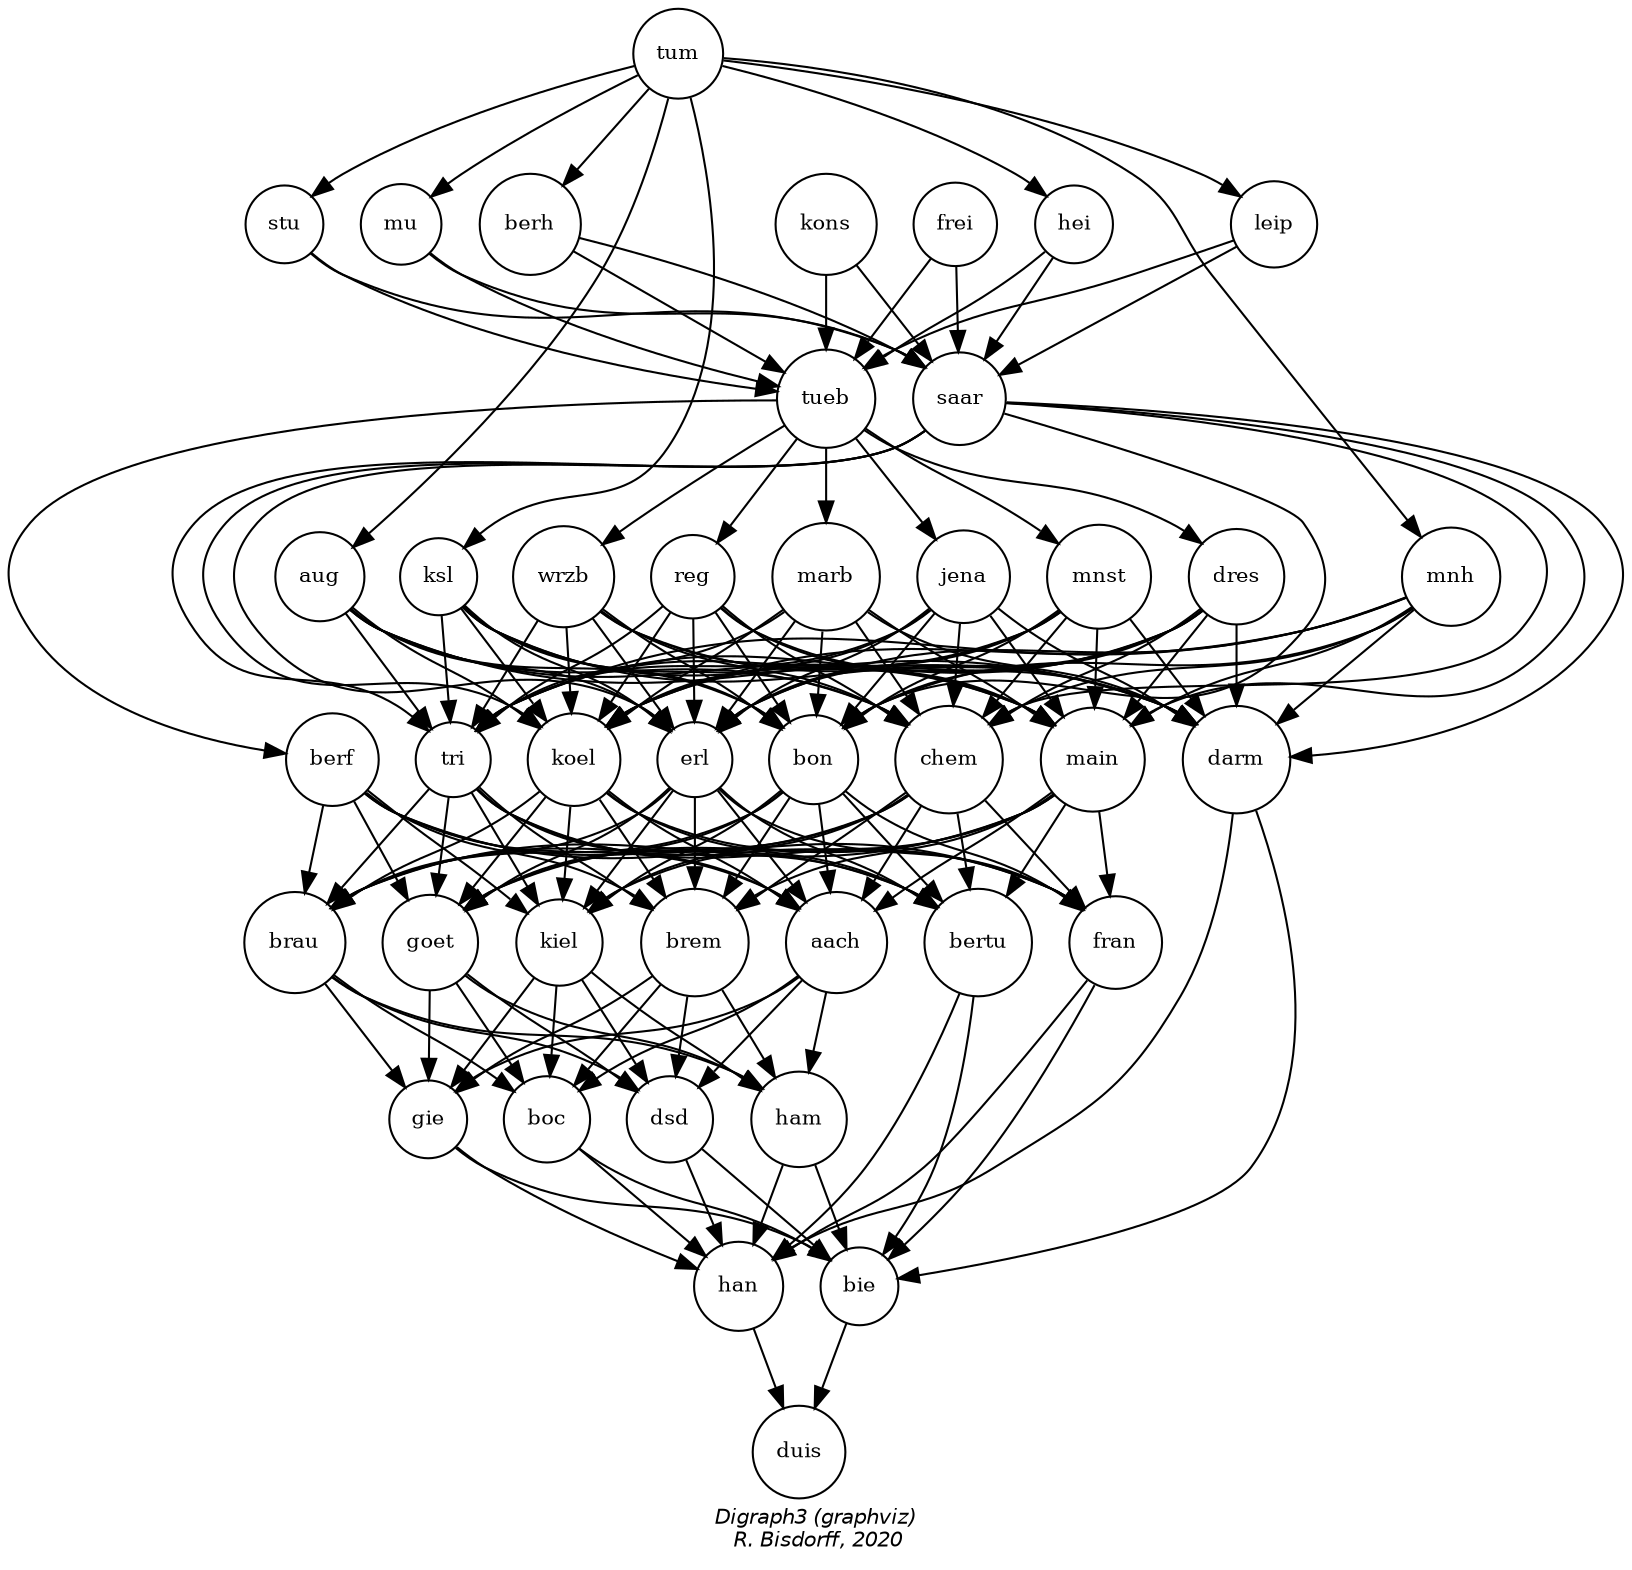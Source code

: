 digraph G {
graph [ ordering = out, fontname = "Helvetica-Oblique",
 fontsize = 12,
 label = "\Digraph3 (graphviz)\n R. Bisdorff, 2020", size="12,12",fontsize=10];
wrzb [shape = "circle", label = "wrzb", fontsize=10];
stu [shape = "circle", label = "stu", fontsize=10];
tri [shape = "circle", label = "tri", fontsize=10];
bertu [shape = "circle", label = "bertu", fontsize=10];
aug [shape = "circle", label = "aug", fontsize=10];
saar [shape = "circle", label = "saar", fontsize=10];
ksl [shape = "circle", label = "ksl", fontsize=10];
erl [shape = "circle", label = "erl", fontsize=10];
mnst [shape = "circle", label = "mnst", fontsize=10];
ham [shape = "circle", label = "ham", fontsize=10];
hei [shape = "circle", label = "hei", fontsize=10];
kiel [shape = "circle", label = "kiel", fontsize=10];
dres [shape = "circle", label = "dres", fontsize=10];
tum [shape = "circle", label = "tum", fontsize=10];
darm [shape = "circle", label = "darm", fontsize=10];
berf [shape = "circle", label = "berf", fontsize=10];
gie [shape = "circle", label = "gie", fontsize=10];
mu [shape = "circle", label = "mu", fontsize=10];
koel [shape = "circle", label = "koel", fontsize=10];
jena [shape = "circle", label = "jena", fontsize=10];
kons [shape = "circle", label = "kons", fontsize=10];
dsd [shape = "circle", label = "dsd", fontsize=10];
duis [shape = "circle", label = "duis", fontsize=10];
han [shape = "circle", label = "han", fontsize=10];
tueb [shape = "circle", label = "tueb", fontsize=10];
mnh [shape = "circle", label = "mnh", fontsize=10];
bie [shape = "circle", label = "bie", fontsize=10];
brau [shape = "circle", label = "brau", fontsize=10];
marb [shape = "circle", label = "marb", fontsize=10];
berh [shape = "circle", label = "berh", fontsize=10];
fran [shape = "circle", label = "fran", fontsize=10];
chem [shape = "circle", label = "chem", fontsize=10];
leip [shape = "circle", label = "leip", fontsize=10];
main [shape = "circle", label = "main", fontsize=10];
reg [shape = "circle", label = "reg", fontsize=10];
boc [shape = "circle", label = "boc", fontsize=10];
goet [shape = "circle", label = "goet", fontsize=10];
bon [shape = "circle", label = "bon", fontsize=10];
frei [shape = "circle", label = "frei", fontsize=10];
brem [shape = "circle", label = "brem", fontsize=10];
aach [shape = "circle", label = "aach", fontsize=10];
{ rank = 0; frei; kons; tum; }
{ rank = 1; stu; mu; berh; aug; ksl; hei; mnh; leip; }
{ rank = 2; tueb; saar; }
{ rank = 3; berf; wrzb; reg; marb; jena; mnst; dres; }
{ rank = 4; tri; koel; erl; bon; chem; main; }
{ rank = 5; brau; goet; kiel; brem; aach; }
{ rank = 6; gie; boc; bertu; dsd; ham; fran; darm; }
{ rank = 7; han; bie; }
{ rank = 8; duis; }
frei-> tueb [style="setlinewidth(1)",color=black] ;
frei-> saar [style="setlinewidth(1)",color=black] ;
kons-> tueb [style="setlinewidth(1)",color=black] ;
kons-> saar [style="setlinewidth(1)",color=black] ;
tum-> stu [style="setlinewidth(1)",color=black] ;
tum-> mu [style="setlinewidth(1)",color=black] ;
tum-> berh [style="setlinewidth(1)",color=black] ;
tum-> aug [style="setlinewidth(1)",color=black] ;
tum-> ksl [style="setlinewidth(1)",color=black] ;
tum-> hei [style="setlinewidth(1)",color=black] ;
tum-> mnh [style="setlinewidth(1)",color=black] ;
tum-> leip [style="setlinewidth(1)",color=black] ;
stu-> tueb [style="setlinewidth(1)",color=black] ;
stu-> saar [style="setlinewidth(1)",color=black] ;
mu-> tueb [style="setlinewidth(1)",color=black] ;
mu-> saar [style="setlinewidth(1)",color=black] ;
berh-> tueb [style="setlinewidth(1)",color=black] ;
berh-> saar [style="setlinewidth(1)",color=black] ;
aug-> tri [style="setlinewidth(1)",color=black] ;
aug-> koel [style="setlinewidth(1)",color=black] ;
aug-> erl [style="setlinewidth(1)",color=black] ;
aug-> bon [style="setlinewidth(1)",color=black] ;
aug-> chem [style="setlinewidth(1)",color=black] ;
aug-> main [style="setlinewidth(1)",color=black] ;
aug-> darm [style="setlinewidth(1)",color=black] ;
ksl-> tri [style="setlinewidth(1)",color=black] ;
ksl-> koel [style="setlinewidth(1)",color=black] ;
ksl-> erl [style="setlinewidth(1)",color=black] ;
ksl-> bon [style="setlinewidth(1)",color=black] ;
ksl-> chem [style="setlinewidth(1)",color=black] ;
ksl-> main [style="setlinewidth(1)",color=black] ;
ksl-> darm [style="setlinewidth(1)",color=black] ;
hei-> tueb [style="setlinewidth(1)",color=black] ;
hei-> saar [style="setlinewidth(1)",color=black] ;
mnh-> tri [style="setlinewidth(1)",color=black] ;
mnh-> koel [style="setlinewidth(1)",color=black] ;
mnh-> erl [style="setlinewidth(1)",color=black] ;
mnh-> bon [style="setlinewidth(1)",color=black] ;
mnh-> chem [style="setlinewidth(1)",color=black] ;
mnh-> main [style="setlinewidth(1)",color=black] ;
mnh-> darm [style="setlinewidth(1)",color=black] ;
leip-> tueb [style="setlinewidth(1)",color=black] ;
leip-> saar [style="setlinewidth(1)",color=black] ;
tueb-> berf [style="setlinewidth(1)",color=black] ;
tueb-> wrzb [style="setlinewidth(1)",color=black] ;
tueb-> reg [style="setlinewidth(1)",color=black] ;
tueb-> marb [style="setlinewidth(1)",color=black] ;
tueb-> jena [style="setlinewidth(1)",color=black] ;
tueb-> mnst [style="setlinewidth(1)",color=black] ;
tueb-> dres [style="setlinewidth(1)",color=black] ;
saar-> tri [style="setlinewidth(1)",color=black] ;
saar-> koel [style="setlinewidth(1)",color=black] ;
saar-> erl [style="setlinewidth(1)",color=black] ;
saar-> bon [style="setlinewidth(1)",color=black] ;
saar-> chem [style="setlinewidth(1)",color=black] ;
saar-> main [style="setlinewidth(1)",color=black] ;
saar-> darm [style="setlinewidth(1)",color=black] ;
berf-> brau [style="setlinewidth(1)",color=black] ;
berf-> goet [style="setlinewidth(1)",color=black] ;
berf-> kiel [style="setlinewidth(1)",color=black] ;
berf-> brem [style="setlinewidth(1)",color=black] ;
berf-> aach [style="setlinewidth(1)",color=black] ;
berf-> bertu [style="setlinewidth(1)",color=black] ;
berf-> fran [style="setlinewidth(1)",color=black] ;
wrzb-> tri [style="setlinewidth(1)",color=black] ;
wrzb-> koel [style="setlinewidth(1)",color=black] ;
wrzb-> erl [style="setlinewidth(1)",color=black] ;
wrzb-> bon [style="setlinewidth(1)",color=black] ;
wrzb-> chem [style="setlinewidth(1)",color=black] ;
wrzb-> main [style="setlinewidth(1)",color=black] ;
wrzb-> darm [style="setlinewidth(1)",color=black] ;
reg-> tri [style="setlinewidth(1)",color=black] ;
reg-> koel [style="setlinewidth(1)",color=black] ;
reg-> erl [style="setlinewidth(1)",color=black] ;
reg-> bon [style="setlinewidth(1)",color=black] ;
reg-> chem [style="setlinewidth(1)",color=black] ;
reg-> main [style="setlinewidth(1)",color=black] ;
reg-> darm [style="setlinewidth(1)",color=black] ;
marb-> tri [style="setlinewidth(1)",color=black] ;
marb-> koel [style="setlinewidth(1)",color=black] ;
marb-> erl [style="setlinewidth(1)",color=black] ;
marb-> bon [style="setlinewidth(1)",color=black] ;
marb-> chem [style="setlinewidth(1)",color=black] ;
marb-> main [style="setlinewidth(1)",color=black] ;
marb-> darm [style="setlinewidth(1)",color=black] ;
jena-> tri [style="setlinewidth(1)",color=black] ;
jena-> koel [style="setlinewidth(1)",color=black] ;
jena-> erl [style="setlinewidth(1)",color=black] ;
jena-> bon [style="setlinewidth(1)",color=black] ;
jena-> chem [style="setlinewidth(1)",color=black] ;
jena-> main [style="setlinewidth(1)",color=black] ;
jena-> darm [style="setlinewidth(1)",color=black] ;
mnst-> tri [style="setlinewidth(1)",color=black] ;
mnst-> koel [style="setlinewidth(1)",color=black] ;
mnst-> erl [style="setlinewidth(1)",color=black] ;
mnst-> bon [style="setlinewidth(1)",color=black] ;
mnst-> chem [style="setlinewidth(1)",color=black] ;
mnst-> main [style="setlinewidth(1)",color=black] ;
mnst-> darm [style="setlinewidth(1)",color=black] ;
dres-> tri [style="setlinewidth(1)",color=black] ;
dres-> koel [style="setlinewidth(1)",color=black] ;
dres-> erl [style="setlinewidth(1)",color=black] ;
dres-> bon [style="setlinewidth(1)",color=black] ;
dres-> chem [style="setlinewidth(1)",color=black] ;
dres-> main [style="setlinewidth(1)",color=black] ;
dres-> darm [style="setlinewidth(1)",color=black] ;
tri-> brau [style="setlinewidth(1)",color=black] ;
tri-> goet [style="setlinewidth(1)",color=black] ;
tri-> kiel [style="setlinewidth(1)",color=black] ;
tri-> brem [style="setlinewidth(1)",color=black] ;
tri-> aach [style="setlinewidth(1)",color=black] ;
tri-> bertu [style="setlinewidth(1)",color=black] ;
tri-> fran [style="setlinewidth(1)",color=black] ;
koel-> brau [style="setlinewidth(1)",color=black] ;
koel-> goet [style="setlinewidth(1)",color=black] ;
koel-> kiel [style="setlinewidth(1)",color=black] ;
koel-> brem [style="setlinewidth(1)",color=black] ;
koel-> aach [style="setlinewidth(1)",color=black] ;
koel-> bertu [style="setlinewidth(1)",color=black] ;
koel-> fran [style="setlinewidth(1)",color=black] ;
erl-> brau [style="setlinewidth(1)",color=black] ;
erl-> goet [style="setlinewidth(1)",color=black] ;
erl-> kiel [style="setlinewidth(1)",color=black] ;
erl-> brem [style="setlinewidth(1)",color=black] ;
erl-> aach [style="setlinewidth(1)",color=black] ;
erl-> bertu [style="setlinewidth(1)",color=black] ;
erl-> fran [style="setlinewidth(1)",color=black] ;
bon-> brau [style="setlinewidth(1)",color=black] ;
bon-> goet [style="setlinewidth(1)",color=black] ;
bon-> kiel [style="setlinewidth(1)",color=black] ;
bon-> brem [style="setlinewidth(1)",color=black] ;
bon-> aach [style="setlinewidth(1)",color=black] ;
bon-> bertu [style="setlinewidth(1)",color=black] ;
bon-> fran [style="setlinewidth(1)",color=black] ;
chem-> brau [style="setlinewidth(1)",color=black] ;
chem-> goet [style="setlinewidth(1)",color=black] ;
chem-> kiel [style="setlinewidth(1)",color=black] ;
chem-> brem [style="setlinewidth(1)",color=black] ;
chem-> aach [style="setlinewidth(1)",color=black] ;
chem-> bertu [style="setlinewidth(1)",color=black] ;
chem-> fran [style="setlinewidth(1)",color=black] ;
main-> brau [style="setlinewidth(1)",color=black] ;
main-> goet [style="setlinewidth(1)",color=black] ;
main-> kiel [style="setlinewidth(1)",color=black] ;
main-> brem [style="setlinewidth(1)",color=black] ;
main-> aach [style="setlinewidth(1)",color=black] ;
main-> bertu [style="setlinewidth(1)",color=black] ;
main-> fran [style="setlinewidth(1)",color=black] ;
brau-> gie [style="setlinewidth(1)",color=black] ;
brau-> boc [style="setlinewidth(1)",color=black] ;
brau-> dsd [style="setlinewidth(1)",color=black] ;
brau-> ham [style="setlinewidth(1)",color=black] ;
goet-> gie [style="setlinewidth(1)",color=black] ;
goet-> boc [style="setlinewidth(1)",color=black] ;
goet-> dsd [style="setlinewidth(1)",color=black] ;
goet-> ham [style="setlinewidth(1)",color=black] ;
kiel-> gie [style="setlinewidth(1)",color=black] ;
kiel-> boc [style="setlinewidth(1)",color=black] ;
kiel-> dsd [style="setlinewidth(1)",color=black] ;
kiel-> ham [style="setlinewidth(1)",color=black] ;
brem-> gie [style="setlinewidth(1)",color=black] ;
brem-> boc [style="setlinewidth(1)",color=black] ;
brem-> dsd [style="setlinewidth(1)",color=black] ;
brem-> ham [style="setlinewidth(1)",color=black] ;
aach-> gie [style="setlinewidth(1)",color=black] ;
aach-> boc [style="setlinewidth(1)",color=black] ;
aach-> dsd [style="setlinewidth(1)",color=black] ;
aach-> ham [style="setlinewidth(1)",color=black] ;
gie-> han [style="setlinewidth(1)",color=black] ;
gie-> bie [style="setlinewidth(1)",color=black] ;
boc-> han [style="setlinewidth(1)",color=black] ;
boc-> bie [style="setlinewidth(1)",color=black] ;
bertu-> han [style="setlinewidth(1)",color=black] ;
bertu-> bie [style="setlinewidth(1)",color=black] ;
dsd-> han [style="setlinewidth(1)",color=black] ;
dsd-> bie [style="setlinewidth(1)",color=black] ;
ham-> han [style="setlinewidth(1)",color=black] ;
ham-> bie [style="setlinewidth(1)",color=black] ;
fran-> han [style="setlinewidth(1)",color=black] ;
fran-> bie [style="setlinewidth(1)",color=black] ;
darm-> han [style="setlinewidth(1)",color=black] ;
darm-> bie [style="setlinewidth(1)",color=black] ;
han-> duis [style="setlinewidth(1)",color=black] ;
bie-> duis [style="setlinewidth(1)",color=black] ;
}
 
